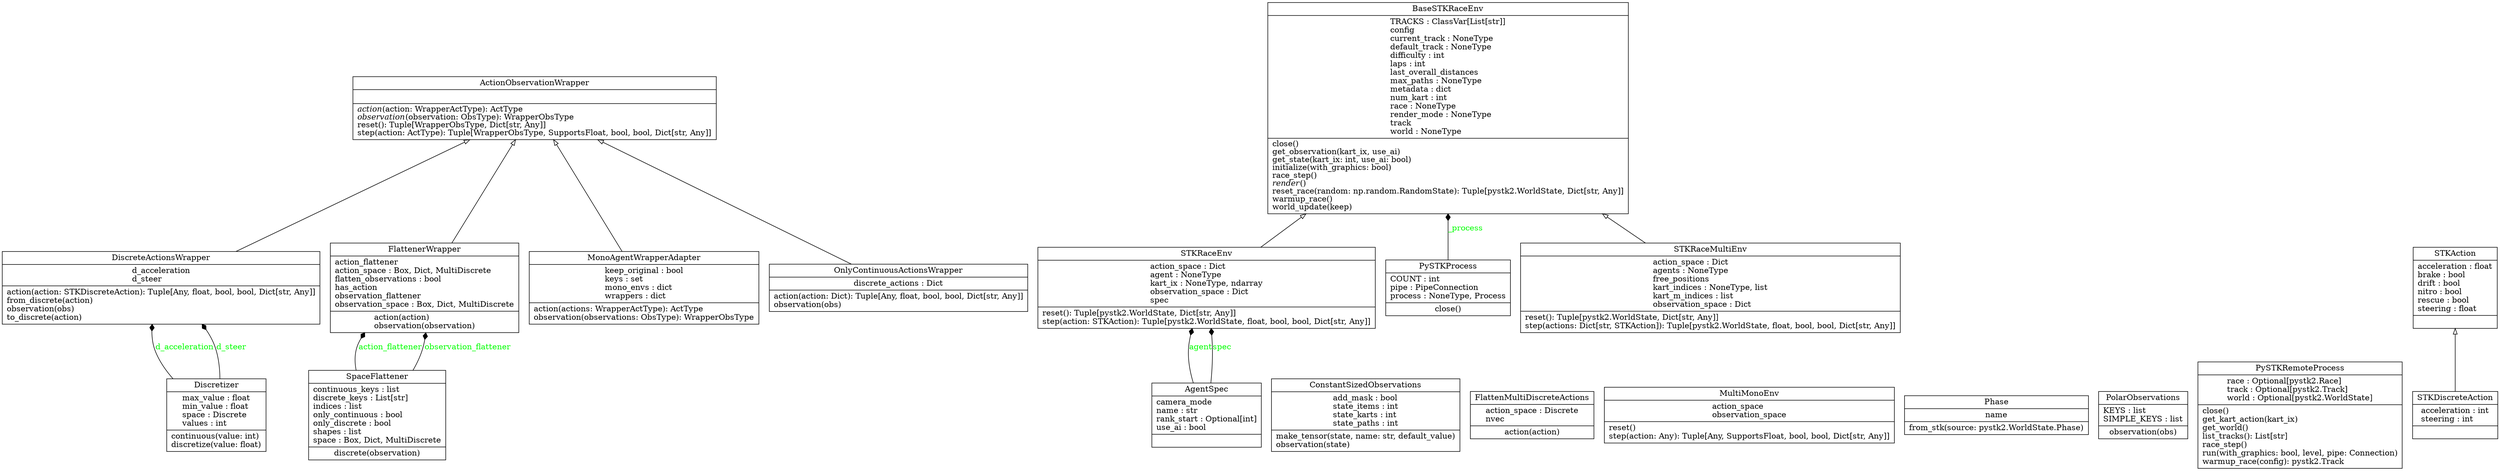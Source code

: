 digraph "classes_pystk2_gymnasium" {
rankdir=BT
charset="utf-8"
"pystk2_gymnasium.definitions.ActionObservationWrapper" [color="black", fontcolor="black", label=<{ActionObservationWrapper|<br ALIGN="LEFT"/>|<I>action</I>(action: WrapperActType): ActType<br ALIGN="LEFT"/><I>observation</I>(observation: ObsType): WrapperObsType<br ALIGN="LEFT"/>reset(): Tuple[WrapperObsType, Dict[str, Any]]<br ALIGN="LEFT"/>step(action: ActType): Tuple[WrapperObsType, SupportsFloat, bool, bool, Dict[str, Any]]<br ALIGN="LEFT"/>}>, shape="record", style="solid"];
"pystk2_gymnasium.definitions.AgentSpec" [color="black", fontcolor="black", label=<{AgentSpec|camera_mode<br ALIGN="LEFT"/>name : str<br ALIGN="LEFT"/>rank_start : Optional[int]<br ALIGN="LEFT"/>use_ai : bool<br ALIGN="LEFT"/>|}>, shape="record", style="solid"];
"pystk2_gymnasium.envs.BaseSTKRaceEnv" [color="black", fontcolor="black", label=<{BaseSTKRaceEnv|TRACKS : ClassVar[List[str]]<br ALIGN="LEFT"/>config<br ALIGN="LEFT"/>current_track : NoneType<br ALIGN="LEFT"/>default_track : NoneType<br ALIGN="LEFT"/>difficulty : int<br ALIGN="LEFT"/>laps : int<br ALIGN="LEFT"/>last_overall_distances<br ALIGN="LEFT"/>max_paths : NoneType<br ALIGN="LEFT"/>metadata : dict<br ALIGN="LEFT"/>num_kart : int<br ALIGN="LEFT"/>race : NoneType<br ALIGN="LEFT"/>render_mode : NoneType<br ALIGN="LEFT"/>track<br ALIGN="LEFT"/>world : NoneType<br ALIGN="LEFT"/>|close()<br ALIGN="LEFT"/>get_observation(kart_ix, use_ai)<br ALIGN="LEFT"/>get_state(kart_ix: int, use_ai: bool)<br ALIGN="LEFT"/>initialize(with_graphics: bool)<br ALIGN="LEFT"/>race_step()<br ALIGN="LEFT"/><I>render</I>()<br ALIGN="LEFT"/>reset_race(random: np.random.RandomState): Tuple[pystk2.WorldState, Dict[str, Any]]<br ALIGN="LEFT"/>warmup_race()<br ALIGN="LEFT"/>world_update(keep)<br ALIGN="LEFT"/>}>, shape="record", style="solid"];
"pystk2_gymnasium.stk_wrappers.ConstantSizedObservations" [color="black", fontcolor="black", label=<{ConstantSizedObservations|add_mask : bool<br ALIGN="LEFT"/>state_items : int<br ALIGN="LEFT"/>state_karts : int<br ALIGN="LEFT"/>state_paths : int<br ALIGN="LEFT"/>|make_tensor(state, name: str, default_value)<br ALIGN="LEFT"/>observation(state)<br ALIGN="LEFT"/>}>, shape="record", style="solid"];
"pystk2_gymnasium.stk_wrappers.DiscreteActionsWrapper" [color="black", fontcolor="black", label=<{DiscreteActionsWrapper|d_acceleration<br ALIGN="LEFT"/>d_steer<br ALIGN="LEFT"/>|action(action: STKDiscreteAction): Tuple[Any, float, bool, bool, Dict[str, Any]]<br ALIGN="LEFT"/>from_discrete(action)<br ALIGN="LEFT"/>observation(obs)<br ALIGN="LEFT"/>to_discrete(action)<br ALIGN="LEFT"/>}>, shape="record", style="solid"];
"pystk2_gymnasium.utils.Discretizer" [color="black", fontcolor="black", label=<{Discretizer|max_value : float<br ALIGN="LEFT"/>min_value : float<br ALIGN="LEFT"/>space : Discrete<br ALIGN="LEFT"/>values : int<br ALIGN="LEFT"/>|continuous(value: int)<br ALIGN="LEFT"/>discretize(value: float)<br ALIGN="LEFT"/>}>, shape="record", style="solid"];
"pystk2_gymnasium.wrappers.FlattenMultiDiscreteActions" [color="black", fontcolor="black", label=<{FlattenMultiDiscreteActions|action_space : Discrete<br ALIGN="LEFT"/>nvec<br ALIGN="LEFT"/>|action(action)<br ALIGN="LEFT"/>}>, shape="record", style="solid"];
"pystk2_gymnasium.wrappers.FlattenerWrapper" [color="black", fontcolor="black", label=<{FlattenerWrapper|action_flattener<br ALIGN="LEFT"/>action_space : Box, Dict, MultiDiscrete<br ALIGN="LEFT"/>flatten_observations : bool<br ALIGN="LEFT"/>has_action<br ALIGN="LEFT"/>observation_flattener<br ALIGN="LEFT"/>observation_space : Box, Dict, MultiDiscrete<br ALIGN="LEFT"/>|action(action)<br ALIGN="LEFT"/>observation(observation)<br ALIGN="LEFT"/>}>, shape="record", style="solid"];
"pystk2_gymnasium.wrappers.MonoAgentWrapperAdapter" [color="black", fontcolor="black", label=<{MonoAgentWrapperAdapter|keep_original : bool<br ALIGN="LEFT"/>keys : set<br ALIGN="LEFT"/>mono_envs : dict<br ALIGN="LEFT"/>wrappers : dict<br ALIGN="LEFT"/>|action(actions: WrapperActType): ActType<br ALIGN="LEFT"/>observation(observations: ObsType): WrapperObsType<br ALIGN="LEFT"/>}>, shape="record", style="solid"];
"pystk2_gymnasium.wrappers.MultiMonoEnv" [color="black", fontcolor="black", label=<{MultiMonoEnv|action_space<br ALIGN="LEFT"/>observation_space<br ALIGN="LEFT"/>|reset()<br ALIGN="LEFT"/>step(action: Any): Tuple[Any, SupportsFloat, bool, bool, Dict[str, Any]]<br ALIGN="LEFT"/>}>, shape="record", style="solid"];
"pystk2_gymnasium.stk_wrappers.OnlyContinuousActionsWrapper" [color="black", fontcolor="black", label=<{OnlyContinuousActionsWrapper|discrete_actions : Dict<br ALIGN="LEFT"/>|action(action: Dict): Tuple[Any, float, bool, bool, Dict[str, Any]]<br ALIGN="LEFT"/>observation(obs)<br ALIGN="LEFT"/>}>, shape="record", style="solid"];
"pystk2_gymnasium.envs.Phase" [color="black", fontcolor="black", label=<{Phase|name<br ALIGN="LEFT"/>|from_stk(source: pystk2.WorldState.Phase)<br ALIGN="LEFT"/>}>, shape="record", style="solid"];
"pystk2_gymnasium.stk_wrappers.PolarObservations" [color="black", fontcolor="black", label=<{PolarObservations|KEYS : list<br ALIGN="LEFT"/>SIMPLE_KEYS : list<br ALIGN="LEFT"/>|observation(obs)<br ALIGN="LEFT"/>}>, shape="record", style="solid"];
"pystk2_gymnasium.pystk_process.PySTKProcess" [color="black", fontcolor="black", label=<{PySTKProcess|COUNT : int<br ALIGN="LEFT"/>pipe : PipeConnection<br ALIGN="LEFT"/>process : NoneType, Process<br ALIGN="LEFT"/>|close()<br ALIGN="LEFT"/>}>, shape="record", style="solid"];
"pystk2_gymnasium.pystk_process.PySTKRemoteProcess" [color="black", fontcolor="black", label=<{PySTKRemoteProcess|race : Optional[pystk2.Race]<br ALIGN="LEFT"/>track : Optional[pystk2.Track]<br ALIGN="LEFT"/>world : Optional[pystk2.WorldState]<br ALIGN="LEFT"/>|close()<br ALIGN="LEFT"/>get_kart_action(kart_ix)<br ALIGN="LEFT"/>get_world()<br ALIGN="LEFT"/>list_tracks(): List[str]<br ALIGN="LEFT"/>race_step()<br ALIGN="LEFT"/>run(with_graphics: bool, level, pipe: Connection)<br ALIGN="LEFT"/>warmup_race(config): pystk2.Track<br ALIGN="LEFT"/>}>, shape="record", style="solid"];
"pystk2_gymnasium.envs.STKAction" [color="black", fontcolor="black", label=<{STKAction|acceleration : float<br ALIGN="LEFT"/>brake : bool<br ALIGN="LEFT"/>drift : bool<br ALIGN="LEFT"/>nitro : bool<br ALIGN="LEFT"/>rescue : bool<br ALIGN="LEFT"/>steering : float<br ALIGN="LEFT"/>|}>, shape="record", style="solid"];
"pystk2_gymnasium.stk_wrappers.STKDiscreteAction" [color="black", fontcolor="black", label=<{STKDiscreteAction|acceleration : int<br ALIGN="LEFT"/>steering : int<br ALIGN="LEFT"/>|}>, shape="record", style="solid"];
"pystk2_gymnasium.envs.STKRaceEnv" [color="black", fontcolor="black", label=<{STKRaceEnv|action_space : Dict<br ALIGN="LEFT"/>agent : NoneType<br ALIGN="LEFT"/>kart_ix : NoneType, ndarray<br ALIGN="LEFT"/>observation_space : Dict<br ALIGN="LEFT"/>spec<br ALIGN="LEFT"/>|reset(): Tuple[pystk2.WorldState, Dict[str, Any]]<br ALIGN="LEFT"/>step(action: STKAction): Tuple[pystk2.WorldState, float, bool, bool, Dict[str, Any]]<br ALIGN="LEFT"/>}>, shape="record", style="solid"];
"pystk2_gymnasium.envs.STKRaceMultiEnv" [color="black", fontcolor="black", label=<{STKRaceMultiEnv|action_space : Dict<br ALIGN="LEFT"/>agents : NoneType<br ALIGN="LEFT"/>free_positions<br ALIGN="LEFT"/>kart_indices : NoneType, list<br ALIGN="LEFT"/>kart_m_indices : list<br ALIGN="LEFT"/>observation_space : Dict<br ALIGN="LEFT"/>|reset(): Tuple[pystk2.WorldState, Dict[str, Any]]<br ALIGN="LEFT"/>step(actions: Dict[str, STKAction]): Tuple[pystk2.WorldState, float, bool, bool, Dict[str, Any]]<br ALIGN="LEFT"/>}>, shape="record", style="solid"];
"pystk2_gymnasium.wrappers.SpaceFlattener" [color="black", fontcolor="black", label=<{SpaceFlattener|continuous_keys : list<br ALIGN="LEFT"/>discrete_keys : List[str]<br ALIGN="LEFT"/>indices : list<br ALIGN="LEFT"/>only_continuous : bool<br ALIGN="LEFT"/>only_discrete : bool<br ALIGN="LEFT"/>shapes : list<br ALIGN="LEFT"/>space : Box, Dict, MultiDiscrete<br ALIGN="LEFT"/>|discrete(observation)<br ALIGN="LEFT"/>}>, shape="record", style="solid"];
"pystk2_gymnasium.envs.STKRaceEnv" -> "pystk2_gymnasium.envs.BaseSTKRaceEnv" [arrowhead="empty", arrowtail="none"];
"pystk2_gymnasium.envs.STKRaceMultiEnv" -> "pystk2_gymnasium.envs.BaseSTKRaceEnv" [arrowhead="empty", arrowtail="none"];
"pystk2_gymnasium.stk_wrappers.DiscreteActionsWrapper" -> "pystk2_gymnasium.definitions.ActionObservationWrapper" [arrowhead="empty", arrowtail="none"];
"pystk2_gymnasium.stk_wrappers.OnlyContinuousActionsWrapper" -> "pystk2_gymnasium.definitions.ActionObservationWrapper" [arrowhead="empty", arrowtail="none"];
"pystk2_gymnasium.stk_wrappers.STKDiscreteAction" -> "pystk2_gymnasium.envs.STKAction" [arrowhead="empty", arrowtail="none"];
"pystk2_gymnasium.wrappers.FlattenerWrapper" -> "pystk2_gymnasium.definitions.ActionObservationWrapper" [arrowhead="empty", arrowtail="none"];
"pystk2_gymnasium.wrappers.MonoAgentWrapperAdapter" -> "pystk2_gymnasium.definitions.ActionObservationWrapper" [arrowhead="empty", arrowtail="none"];
"pystk2_gymnasium.definitions.AgentSpec" -> "pystk2_gymnasium.envs.STKRaceEnv" [arrowhead="diamond", arrowtail="none", fontcolor="green", label="agent", style="solid"];
"pystk2_gymnasium.definitions.AgentSpec" -> "pystk2_gymnasium.envs.STKRaceEnv" [arrowhead="diamond", arrowtail="none", fontcolor="green", label="spec", style="solid"];
"pystk2_gymnasium.pystk_process.PySTKProcess" -> "pystk2_gymnasium.envs.BaseSTKRaceEnv" [arrowhead="diamond", arrowtail="none", fontcolor="green", label="_process", style="solid"];
"pystk2_gymnasium.utils.Discretizer" -> "pystk2_gymnasium.stk_wrappers.DiscreteActionsWrapper" [arrowhead="diamond", arrowtail="none", fontcolor="green", label="d_acceleration", style="solid"];
"pystk2_gymnasium.utils.Discretizer" -> "pystk2_gymnasium.stk_wrappers.DiscreteActionsWrapper" [arrowhead="diamond", arrowtail="none", fontcolor="green", label="d_steer", style="solid"];
"pystk2_gymnasium.wrappers.SpaceFlattener" -> "pystk2_gymnasium.wrappers.FlattenerWrapper" [arrowhead="diamond", arrowtail="none", fontcolor="green", label="action_flattener", style="solid"];
"pystk2_gymnasium.wrappers.SpaceFlattener" -> "pystk2_gymnasium.wrappers.FlattenerWrapper" [arrowhead="diamond", arrowtail="none", fontcolor="green", label="observation_flattener", style="solid"];
}
